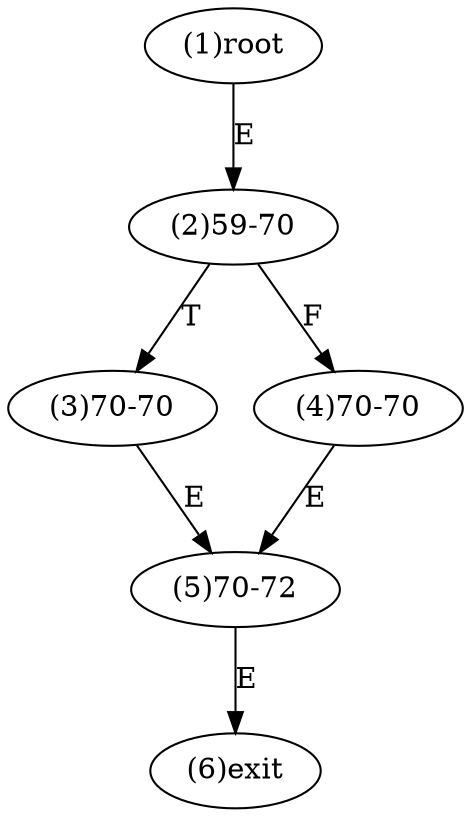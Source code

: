 digraph "" { 
1[ label="(1)root"];
2[ label="(2)59-70"];
3[ label="(3)70-70"];
4[ label="(4)70-70"];
5[ label="(5)70-72"];
6[ label="(6)exit"];
1->2[ label="E"];
2->4[ label="F"];
2->3[ label="T"];
3->5[ label="E"];
4->5[ label="E"];
5->6[ label="E"];
}
